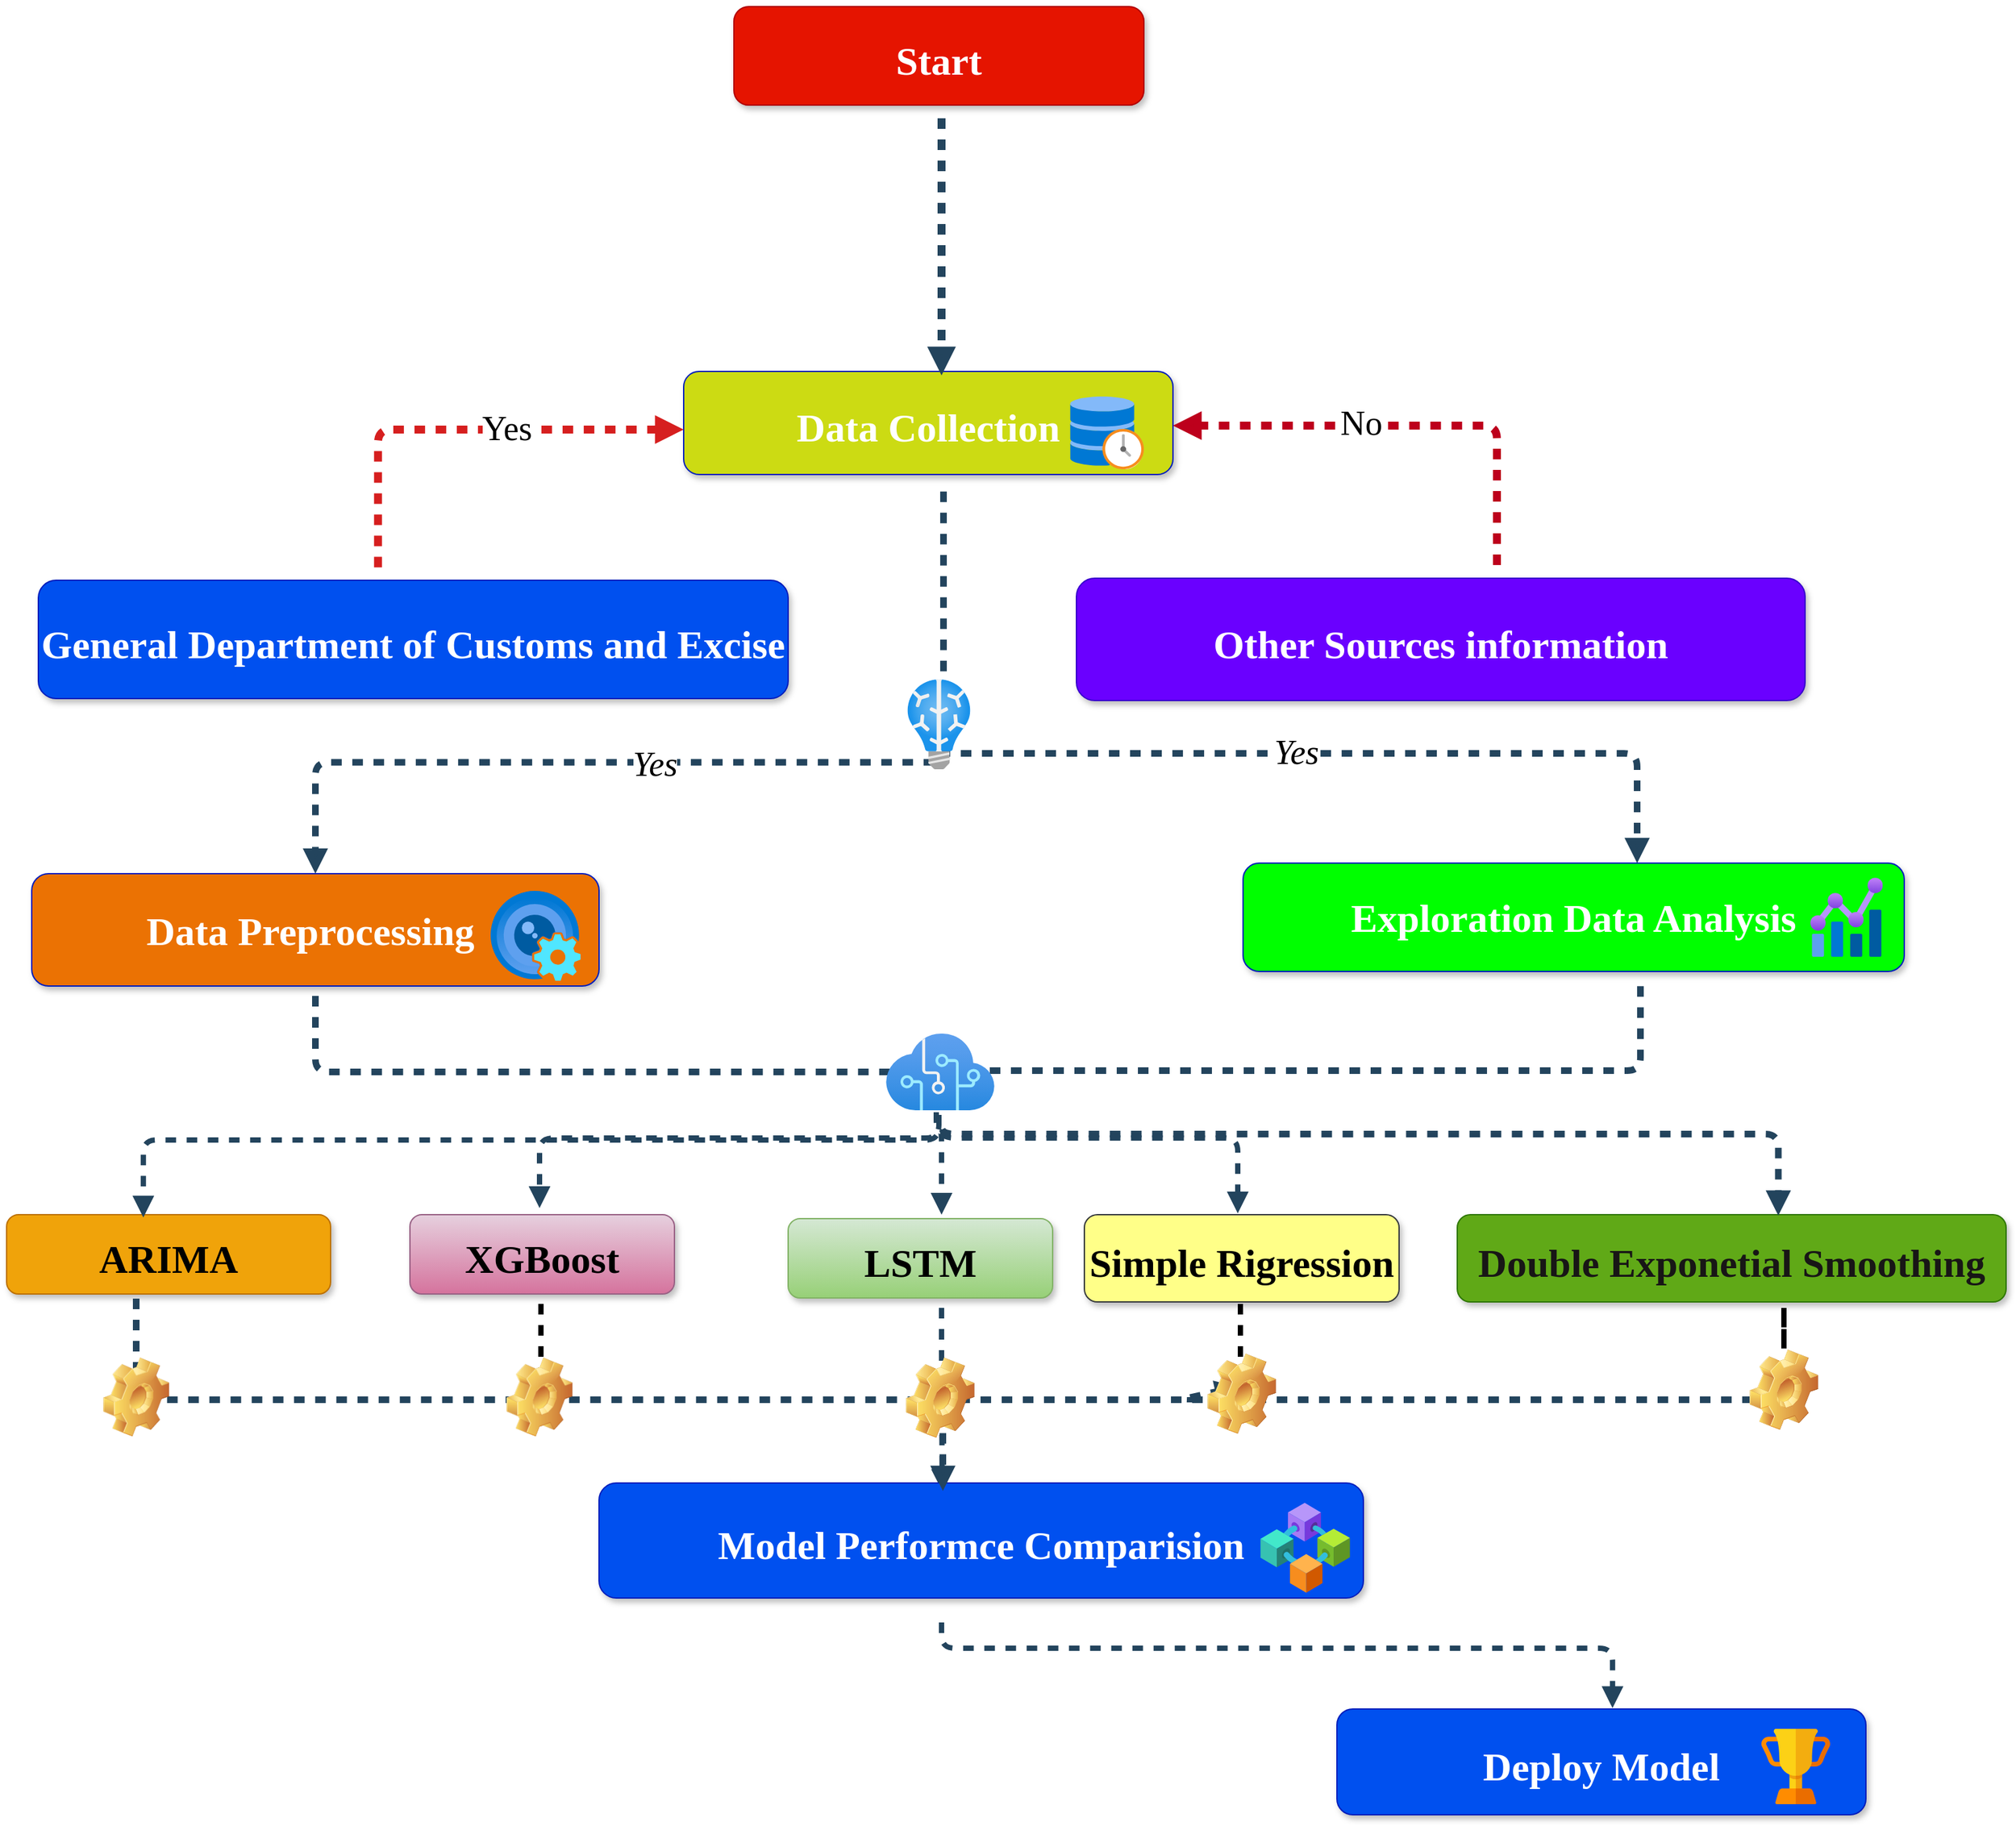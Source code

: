<mxfile version="24.2.7" type="github" pages="3">
  <diagram name="Page-1" id="WVeQBXW8Tkf9LoR1Fb6v">
    <mxGraphModel dx="1050" dy="522" grid="1" gridSize="10" guides="1" tooltips="1" connect="1" arrows="1" fold="1" page="1" pageScale="1" pageWidth="827" pageHeight="1169" math="0" shadow="0">
      <root>
        <mxCell id="0" />
        <mxCell id="1" parent="0" />
        <mxCell id="BLStrRcd7sfaBlTfC-QL-1" value="General Department of Customs and Excise" style="rounded=1;fillColor=#0050ef;strokeColor=#001DBC;shadow=1;fontStyle=1;fontColor=#ffffff;fontSize=30;fontFamily=Times New Roman;" vertex="1" parent="1">
          <mxGeometry x="153" y="474" width="567" height="89.5" as="geometry" />
        </mxCell>
        <mxCell id="BLStrRcd7sfaBlTfC-QL-2" value="ARIMA" style="rounded=1;fillColor=#f0a30a;strokeColor=#BD7000;shadow=1;fontStyle=1;fontColor=#000000;fontSize=30;fontFamily=Times New Roman;" vertex="1" parent="1">
          <mxGeometry x="129" y="954" width="245" height="60" as="geometry" />
        </mxCell>
        <mxCell id="BLStrRcd7sfaBlTfC-QL-3" value="Double Exponetial Smoothing" style="rounded=1;fillColor=#60a917;strokeColor=#2D7600;shadow=1;fontStyle=1;fontColor=#181616;fontSize=30;fontFamily=Times New Roman;" vertex="1" parent="1">
          <mxGeometry x="1226" y="954" width="415" height="66" as="geometry" />
        </mxCell>
        <mxCell id="BLStrRcd7sfaBlTfC-QL-4" value="Deploy Model" style="rounded=1;fillColor=#0050ef;strokeColor=#001DBC;shadow=1;fontStyle=1;fontSize=30;fontFamily=Times New Roman;fontColor=#ffffff;" vertex="1" parent="1">
          <mxGeometry x="1135" y="1328" width="400" height="80" as="geometry" />
        </mxCell>
        <mxCell id="BLStrRcd7sfaBlTfC-QL-5" value="Start" style="rounded=1;shadow=1;fontStyle=1;fontSize=30;fillColor=#e51400;fillStyle=auto;fontFamily=Times New Roman;fontColor=#ffffff;strokeColor=#B20000;" vertex="1" parent="1">
          <mxGeometry x="679" y="40" width="310" height="74.5" as="geometry" />
        </mxCell>
        <mxCell id="BLStrRcd7sfaBlTfC-QL-6" value="Data Collection" style="rounded=1;fillColor=#ccdb13;strokeColor=#001DBC;shadow=1;fontStyle=1;fontColor=#ffffff;fontSize=30;fontFamily=Times New Roman;" vertex="1" parent="1">
          <mxGeometry x="641" y="316" width="370" height="78" as="geometry" />
        </mxCell>
        <mxCell id="BLStrRcd7sfaBlTfC-QL-7" value="Other Sources information" style="rounded=1;fillColor=#6a00ff;strokeColor=#3700CC;shadow=1;fontStyle=1;fontColor=#ffffff;fontSize=30;fontFamily=Times New Roman;" vertex="1" parent="1">
          <mxGeometry x="938" y="472.5" width="551" height="92.5" as="geometry" />
        </mxCell>
        <mxCell id="BLStrRcd7sfaBlTfC-QL-8" value="" style="edgeStyle=elbowEdgeStyle;elbow=vertical;strokeWidth=6;endArrow=block;endFill=1;fontStyle=1;strokeColor=#23445D;flowAnimation=1;" edge="1" parent="1">
          <mxGeometry x="22" y="165.5" width="100" height="100" as="geometry">
            <mxPoint x="836" y="117" as="sourcePoint" />
            <mxPoint x="836" y="319" as="targetPoint" />
          </mxGeometry>
        </mxCell>
        <mxCell id="BLStrRcd7sfaBlTfC-QL-9" value="" style="edgeStyle=elbowEdgeStyle;elbow=vertical;strokeWidth=6;endArrow=block;endFill=1;fontStyle=1;strokeColor=#bd001c;flowAnimation=1;fillColor=#0050ef;" edge="1" parent="1" target="BLStrRcd7sfaBlTfC-QL-6">
          <mxGeometry x="22" y="165.5" width="100" height="100" as="geometry">
            <mxPoint x="1256" y="470" as="sourcePoint" />
            <mxPoint x="944" y="366" as="targetPoint" />
            <Array as="points">
              <mxPoint x="1101" y="357" />
            </Array>
          </mxGeometry>
        </mxCell>
        <mxCell id="BLStrRcd7sfaBlTfC-QL-10" value="&lt;font style=&quot;font-size: 26px;&quot; face=&quot;Times New Roman&quot;&gt;No&lt;/font&gt;" style="edgeLabel;html=1;align=center;verticalAlign=middle;resizable=0;points=[];" vertex="1" connectable="0" parent="BLStrRcd7sfaBlTfC-QL-9">
          <mxGeometry relative="1" as="geometry">
            <mxPoint x="-37" y="-2" as="offset" />
          </mxGeometry>
        </mxCell>
        <mxCell id="BLStrRcd7sfaBlTfC-QL-11" value="" style="edgeStyle=elbowEdgeStyle;elbow=vertical;strokeWidth=6;endArrow=block;endFill=1;fontStyle=1;strokeColor=#d61f1f;flowAnimation=1;shadow=0;textShadow=0;exitX=0.453;exitY=-0.025;exitDx=0;exitDy=0;exitPerimeter=0;" edge="1" parent="1" source="BLStrRcd7sfaBlTfC-QL-1" target="BLStrRcd7sfaBlTfC-QL-6">
          <mxGeometry x="22" y="165.5" width="100" height="100" as="geometry">
            <mxPoint x="434" y="481" as="sourcePoint" />
            <mxPoint x="709" y="367" as="targetPoint" />
            <Array as="points">
              <mxPoint x="568" y="360" />
              <mxPoint x="540" y="363" />
              <mxPoint x="792" y="470" />
            </Array>
          </mxGeometry>
        </mxCell>
        <mxCell id="BLStrRcd7sfaBlTfC-QL-12" value="&lt;font style=&quot;font-size: 26px;&quot; face=&quot;Times New Roman&quot;&gt;Yes&lt;/font&gt;" style="edgeLabel;html=1;align=center;verticalAlign=middle;resizable=0;points=[];" vertex="1" connectable="0" parent="BLStrRcd7sfaBlTfC-QL-11">
          <mxGeometry relative="1" as="geometry">
            <mxPoint x="37" y="-1" as="offset" />
          </mxGeometry>
        </mxCell>
        <mxCell id="BLStrRcd7sfaBlTfC-QL-13" value="" style="edgeStyle=elbowEdgeStyle;elbow=vertical;strokeWidth=4;endArrow=block;endFill=1;fontStyle=1;strokeColor=#23445D;flowAnimation=1;entryX=0.422;entryY=0.035;entryDx=0;entryDy=0;entryPerimeter=0;" edge="1" parent="1" target="BLStrRcd7sfaBlTfC-QL-2">
          <mxGeometry x="22" y="165.5" width="100" height="100" as="geometry">
            <mxPoint x="834" y="839.0" as="sourcePoint" />
            <mxPoint x="267" y="944" as="targetPoint" />
            <Array as="points" />
          </mxGeometry>
        </mxCell>
        <mxCell id="BLStrRcd7sfaBlTfC-QL-14" value="" style="edgeStyle=elbowEdgeStyle;elbow=vertical;strokeWidth=4;endArrow=block;endFill=1;fontStyle=1;strokeColor=#23445D;flowAnimation=1;entryX=0.586;entryY=-0.009;entryDx=0;entryDy=0;entryPerimeter=0;" edge="1" parent="1">
          <mxGeometry x="22" y="165.5" width="100" height="100" as="geometry">
            <mxPoint x="836" y="1255" as="sourcePoint" />
            <mxPoint x="1343.4" y="1327.28" as="targetPoint" />
            <Array as="points">
              <mxPoint x="893" y="1282" />
              <mxPoint x="1014" y="1257" />
            </Array>
          </mxGeometry>
        </mxCell>
        <mxCell id="BLStrRcd7sfaBlTfC-QL-15" value="" style="edgeStyle=elbowEdgeStyle;elbow=vertical;strokeWidth=4;endArrow=block;endFill=1;fontStyle=1;strokeColor=#23445D;flowAnimation=1;" edge="1" parent="1">
          <mxGeometry x="22" y="165.5" width="100" height="100" as="geometry">
            <mxPoint x="836" y="885" as="sourcePoint" />
            <mxPoint x="1060" y="953" as="targetPoint" />
            <Array as="points">
              <mxPoint x="1011" y="896" />
            </Array>
          </mxGeometry>
        </mxCell>
        <mxCell id="BLStrRcd7sfaBlTfC-QL-16" value="&lt;font style=&quot;font-size: 30px;&quot;&gt;Data Preprocessing&amp;nbsp;&lt;/font&gt;" style="whiteSpace=wrap;html=1;fontSize=25;fillColor=#eb7203;strokeColor=#001DBC;fontColor=#ffffff;rounded=1;shadow=1;fontStyle=1;fontFamily=Times New Roman;" vertex="1" parent="1">
          <mxGeometry x="148" y="696" width="429" height="85" as="geometry" />
        </mxCell>
        <mxCell id="BLStrRcd7sfaBlTfC-QL-17" value="XGBoost" style="rounded=1;fillColor=#e6d0de;strokeColor=#996185;shadow=1;gradientColor=#d5739d;fontStyle=1;fontSize=30;fontFamily=Times New Roman;" vertex="1" parent="1">
          <mxGeometry x="434" y="954" width="200" height="60" as="geometry" />
        </mxCell>
        <mxCell id="BLStrRcd7sfaBlTfC-QL-18" value="Simple Rigression" style="rounded=1;fillColor=#ffff88;strokeColor=#36393d;shadow=1;fontStyle=1;fontSize=30;fontFamily=Times New Roman;" vertex="1" parent="1">
          <mxGeometry x="944" y="954" width="238" height="66" as="geometry" />
        </mxCell>
        <mxCell id="BLStrRcd7sfaBlTfC-QL-19" value="" style="edgeStyle=elbowEdgeStyle;elbow=vertical;strokeWidth=4;endArrow=block;endFill=1;fontStyle=1;strokeColor=#23445D;flowAnimation=1;" edge="1" parent="1">
          <mxGeometry x="22" y="165.5" width="100" height="100" as="geometry">
            <mxPoint x="832" y="869" as="sourcePoint" />
            <mxPoint x="836" y="954" as="targetPoint" />
            <Array as="points">
              <mxPoint x="835.28" y="891" />
              <mxPoint x="836.72" y="881" />
            </Array>
          </mxGeometry>
        </mxCell>
        <mxCell id="BLStrRcd7sfaBlTfC-QL-20" value="LSTM" style="rounded=1;fillColor=#d5e8d4;strokeColor=#82b366;shadow=1;gradientColor=#97d077;fontStyle=1;fontSize=30;fontFamily=Times New Roman;" vertex="1" parent="1">
          <mxGeometry x="720" y="957" width="200" height="60" as="geometry" />
        </mxCell>
        <mxCell id="BLStrRcd7sfaBlTfC-QL-21" style="edgeStyle=orthogonalEdgeStyle;rounded=0;orthogonalLoop=1;jettySize=auto;html=1;strokeWidth=4;flowAnimation=1;" edge="1" parent="1">
          <mxGeometry relative="1" as="geometry">
            <mxPoint x="533" y="1097" as="targetPoint" />
            <mxPoint x="533.09" y="1014" as="sourcePoint" />
            <Array as="points">
              <mxPoint x="533.09" y="1014" />
            </Array>
          </mxGeometry>
        </mxCell>
        <mxCell id="BLStrRcd7sfaBlTfC-QL-22" style="edgeStyle=orthogonalEdgeStyle;rounded=0;orthogonalLoop=1;jettySize=auto;html=1;strokeWidth=4;flowAnimation=1;" edge="1" parent="1">
          <mxGeometry relative="1" as="geometry">
            <mxPoint x="1062" y="1084" as="targetPoint" />
            <mxPoint x="1062" y="1014" as="sourcePoint" />
            <Array as="points">
              <mxPoint x="1062" y="1014" />
            </Array>
          </mxGeometry>
        </mxCell>
        <mxCell id="BLStrRcd7sfaBlTfC-QL-23" style="edgeStyle=orthogonalEdgeStyle;rounded=0;orthogonalLoop=1;jettySize=auto;html=1;strokeWidth=4;flowAnimation=1;" edge="1" parent="1" source="BLStrRcd7sfaBlTfC-QL-40">
          <mxGeometry relative="1" as="geometry">
            <mxPoint x="1473" y="1093.91" as="targetPoint" />
            <mxPoint x="1473" y="1061.91" as="sourcePoint" />
            <Array as="points">
              <mxPoint x="1473" y="1023.91" />
            </Array>
          </mxGeometry>
        </mxCell>
        <mxCell id="BLStrRcd7sfaBlTfC-QL-24" value="" style="edgeStyle=elbowEdgeStyle;elbow=vertical;strokeWidth=5;endArrow=block;endFill=1;fontStyle=1;strokeColor=#23445D;rounded=0;curved=0;flowAnimation=1;" edge="1" parent="1">
          <mxGeometry x="22" y="165.5" width="100" height="100" as="geometry">
            <mxPoint x="833" y="1087" as="sourcePoint" />
            <mxPoint x="1473" y="1081" as="targetPoint" />
            <Array as="points">
              <mxPoint x="1065" y="1094" />
            </Array>
          </mxGeometry>
        </mxCell>
        <mxCell id="BLStrRcd7sfaBlTfC-QL-25" value="" style="edgeStyle=elbowEdgeStyle;elbow=vertical;strokeWidth=4;endArrow=block;endFill=1;fontStyle=1;strokeColor=#23445D;flowAnimation=1;" edge="1" parent="1" source="BLStrRcd7sfaBlTfC-QL-29">
          <mxGeometry x="22" y="165.5" width="100" height="100" as="geometry">
            <mxPoint x="784" y="1074" as="sourcePoint" />
            <mxPoint x="1059" y="1084" as="targetPoint" />
            <Array as="points">
              <mxPoint x="1014" y="1094" />
            </Array>
          </mxGeometry>
        </mxCell>
        <mxCell id="BLStrRcd7sfaBlTfC-QL-26" value="" style="edgeStyle=elbowEdgeStyle;elbow=vertical;strokeWidth=4;endArrow=block;endFill=1;fontStyle=1;strokeColor=#23445D;entryX=0.5;entryY=0;entryDx=0;entryDy=0;flowAnimation=1;" edge="1" parent="1" source="BLStrRcd7sfaBlTfC-QL-20">
          <mxGeometry x="22" y="165.5" width="100" height="100" as="geometry">
            <mxPoint x="829" y="1032" as="sourcePoint" />
            <mxPoint x="836.46" y="1163" as="targetPoint" />
            <Array as="points">
              <mxPoint x="836" y="1055" />
            </Array>
          </mxGeometry>
        </mxCell>
        <mxCell id="BLStrRcd7sfaBlTfC-QL-27" value="Model Performce Comparision" style="rounded=1;fillColor=#0050ef;strokeColor=#001DBC;shadow=1;fontStyle=1;fontColor=#ffffff;fontSize=30;fontFamily=Times New Roman;" vertex="1" parent="1">
          <mxGeometry x="577" y="1157" width="578" height="87" as="geometry" />
        </mxCell>
        <mxCell id="BLStrRcd7sfaBlTfC-QL-28" value="" style="edgeStyle=elbowEdgeStyle;elbow=vertical;strokeWidth=5;endArrow=block;endFill=1;fontStyle=1;strokeColor=#23445D;flowAnimation=1;entryX=0.585;entryY=0.01;entryDx=0;entryDy=0;entryPerimeter=0;" edge="1" parent="1" target="BLStrRcd7sfaBlTfC-QL-3">
          <mxGeometry x="22" y="165.5" width="100" height="100" as="geometry">
            <mxPoint x="836" y="882" as="sourcePoint" />
            <mxPoint x="1341" y="957" as="targetPoint" />
            <Array as="points">
              <mxPoint x="1062" y="893" />
            </Array>
          </mxGeometry>
        </mxCell>
        <mxCell id="BLStrRcd7sfaBlTfC-QL-29" value="" style="shape=image;html=1;verticalLabelPosition=bottom;verticalAlign=top;imageAspect=1;aspect=fixed;image=img/clipart/Gear_128x128.png" vertex="1" parent="1">
          <mxGeometry x="1037" y="1059" width="52" height="61" as="geometry" />
        </mxCell>
        <mxCell id="BLStrRcd7sfaBlTfC-QL-30" value="" style="edgeStyle=elbowEdgeStyle;elbow=vertical;strokeWidth=5;endArrow=block;endFill=1;fontStyle=1;strokeColor=#23445D;flowAnimation=1;exitX=0.531;exitY=1.07;exitDx=0;exitDy=0;entryX=0.5;entryY=0;entryDx=0;entryDy=0;exitPerimeter=0;" edge="1" parent="1" source="BLStrRcd7sfaBlTfC-QL-6" target="BLStrRcd7sfaBlTfC-QL-16">
          <mxGeometry x="22" y="165.5" width="100" height="100" as="geometry">
            <mxPoint x="835" y="447" as="sourcePoint" />
            <mxPoint x="410" y="704.75" as="targetPoint" />
            <Array as="points">
              <mxPoint x="693" y="611.75" />
            </Array>
          </mxGeometry>
        </mxCell>
        <mxCell id="BLStrRcd7sfaBlTfC-QL-31" value="&lt;i&gt;&lt;font style=&quot;font-size: 26px;&quot; face=&quot;Times New Roman&quot;&gt;Yes&lt;/font&gt;&lt;/i&gt;" style="edgeLabel;html=1;align=center;verticalAlign=middle;resizable=0;points=[];" vertex="1" connectable="0" parent="BLStrRcd7sfaBlTfC-QL-30">
          <mxGeometry relative="1" as="geometry">
            <mxPoint x="-45" y="1" as="offset" />
          </mxGeometry>
        </mxCell>
        <mxCell id="BLStrRcd7sfaBlTfC-QL-32" value="&lt;font style=&quot;font-size: 30px;&quot;&gt;Exploration Data Analysis&lt;/font&gt;" style="whiteSpace=wrap;html=1;fontSize=25;fillColor=#00ff00;strokeColor=#001DBC;fontColor=#ffffff;rounded=1;shadow=1;fontStyle=1;fontFamily=Times New Roman;" vertex="1" parent="1">
          <mxGeometry x="1064" y="688" width="500" height="82" as="geometry" />
        </mxCell>
        <mxCell id="BLStrRcd7sfaBlTfC-QL-33" value="" style="edgeStyle=elbowEdgeStyle;elbow=vertical;strokeWidth=5;endArrow=block;endFill=1;fontStyle=1;strokeColor=#23445D;flowAnimation=1;entryX=0.596;entryY=0;entryDx=0;entryDy=0;entryPerimeter=0;" edge="1" parent="1" target="BLStrRcd7sfaBlTfC-QL-32">
          <mxGeometry x="22" y="165.5" width="100" height="100" as="geometry">
            <mxPoint x="832" y="612" as="sourcePoint" />
            <mxPoint x="1287" y="680" as="targetPoint" />
            <Array as="points">
              <mxPoint x="1087" y="605" />
            </Array>
          </mxGeometry>
        </mxCell>
        <mxCell id="BLStrRcd7sfaBlTfC-QL-34" value="&lt;i&gt;&lt;font style=&quot;font-size: 26px;&quot; face=&quot;Times New Roman&quot;&gt;Yes&lt;/font&gt;&lt;/i&gt;" style="edgeLabel;html=1;align=center;verticalAlign=middle;resizable=0;points=[];" vertex="1" connectable="0" parent="BLStrRcd7sfaBlTfC-QL-33">
          <mxGeometry relative="1" as="geometry">
            <mxPoint x="-31" y="-1" as="offset" />
          </mxGeometry>
        </mxCell>
        <mxCell id="BLStrRcd7sfaBlTfC-QL-35" value="" style="edgeStyle=elbowEdgeStyle;elbow=vertical;strokeWidth=4;endArrow=block;endFill=1;fontStyle=1;strokeColor=#23445D;flowAnimation=1;" edge="1" parent="1">
          <mxGeometry x="22" y="165.5" width="100" height="100" as="geometry">
            <mxPoint x="834" y="842.0" as="sourcePoint" />
            <mxPoint x="532" y="949" as="targetPoint" />
            <Array as="points">
              <mxPoint x="683" y="896" />
            </Array>
          </mxGeometry>
        </mxCell>
        <mxCell id="BLStrRcd7sfaBlTfC-QL-36" value="" style="edgeStyle=elbowEdgeStyle;elbow=vertical;strokeWidth=5;endArrow=block;endFill=1;fontStyle=1;strokeColor=#23445D;flowAnimation=1;exitX=0.5;exitY=1;exitDx=0;exitDy=0;" edge="1" parent="1" source="BLStrRcd7sfaBlTfC-QL-16">
          <mxGeometry x="22" y="165.5" width="100" height="100" as="geometry">
            <mxPoint x="434" y="774" as="sourcePoint" />
            <mxPoint x="836" y="835" as="targetPoint" />
            <Array as="points">
              <mxPoint x="40" y="846" />
            </Array>
          </mxGeometry>
        </mxCell>
        <mxCell id="BLStrRcd7sfaBlTfC-QL-37" value="" style="edgeStyle=elbowEdgeStyle;elbow=vertical;strokeWidth=4;endArrow=block;endFill=1;fontStyle=1;strokeColor=#23445D;flowAnimation=1;" edge="1" parent="1">
          <mxGeometry x="22" y="165.5" width="100" height="100" as="geometry">
            <mxPoint x="872.856" y="853.714" as="sourcePoint" />
            <mxPoint x="837" y="853" as="targetPoint" />
            <Array as="points" />
          </mxGeometry>
        </mxCell>
        <mxCell id="BLStrRcd7sfaBlTfC-QL-38" value="" style="edgeStyle=elbowEdgeStyle;elbow=vertical;strokeWidth=4;endArrow=block;endFill=1;fontStyle=1;strokeColor=#23445D;flowAnimation=1;" edge="1" parent="1" source="BLStrRcd7sfaBlTfC-QL-50">
          <mxGeometry x="22" y="165.5" width="100" height="100" as="geometry">
            <mxPoint x="840" y="875.0" as="sourcePoint" />
            <mxPoint x="839.004" y="845.0" as="targetPoint" />
            <Array as="points" />
          </mxGeometry>
        </mxCell>
        <mxCell id="BLStrRcd7sfaBlTfC-QL-39" value="" style="edgeStyle=orthogonalEdgeStyle;rounded=0;orthogonalLoop=1;jettySize=auto;html=1;strokeWidth=4;flowAnimation=1;" edge="1" parent="1" target="BLStrRcd7sfaBlTfC-QL-40">
          <mxGeometry relative="1" as="geometry">
            <mxPoint x="1473" y="1093.91" as="targetPoint" />
            <mxPoint x="1473" y="1061.91" as="sourcePoint" />
            <Array as="points" />
          </mxGeometry>
        </mxCell>
        <mxCell id="BLStrRcd7sfaBlTfC-QL-40" value="" style="shape=image;html=1;verticalLabelPosition=bottom;verticalAlign=top;imageAspect=1;aspect=fixed;image=img/clipart/Gear_128x128.png;imageBackground=default;shadow=0;imageBorder=none;labelBackgroundColor=none;" vertex="1" parent="1">
          <mxGeometry x="1447" y="1056" width="52" height="61" as="geometry" />
        </mxCell>
        <mxCell id="BLStrRcd7sfaBlTfC-QL-41" value="" style="edgeStyle=elbowEdgeStyle;elbow=vertical;strokeWidth=5;endArrow=block;endFill=1;fontStyle=1;strokeColor=#23445D;flowAnimation=1;exitX=0.595;exitY=1.003;exitDx=0;exitDy=0;exitPerimeter=0;" edge="1" parent="1">
          <mxGeometry x="22" y="165.5" width="100" height="100" as="geometry">
            <mxPoint x="227" y="1010" as="sourcePoint" />
            <mxPoint x="837" y="1163" as="targetPoint" />
            <Array as="points">
              <mxPoint x="798" y="1094" />
              <mxPoint x="632" y="1084" />
            </Array>
          </mxGeometry>
        </mxCell>
        <mxCell id="BLStrRcd7sfaBlTfC-QL-42" value="" style="shape=image;html=1;verticalLabelPosition=bottom;verticalAlign=top;imageAspect=0;image=img/clipart/Gear_128x128.png;sketch=1;hachureGap=4;jiggle=2;curveFitting=1;fontFamily=Architects Daughter;fontSource=https%3A%2F%2Ffonts.googleapis.com%2Fcss%3Ffamily%3DArchitects%2BDaughter;" vertex="1" parent="1">
          <mxGeometry x="202" y="1062" width="50" height="60" as="geometry" />
        </mxCell>
        <mxCell id="BLStrRcd7sfaBlTfC-QL-43" value="" style="shape=image;html=1;verticalLabelPosition=bottom;verticalAlign=top;imageAspect=0;image=img/clipart/Gear_128x128.png;sketch=1;hachureGap=4;jiggle=2;curveFitting=1;fontFamily=Architects Daughter;fontSource=https%3A%2F%2Ffonts.googleapis.com%2Fcss%3Ffamily%3DArchitects%2BDaughter;" vertex="1" parent="1">
          <mxGeometry x="507" y="1062" width="50" height="60" as="geometry" />
        </mxCell>
        <mxCell id="BLStrRcd7sfaBlTfC-QL-44" value="" style="shape=image;html=1;verticalLabelPosition=bottom;verticalAlign=top;imageAspect=1;aspect=fixed;image=img/clipart/Gear_128x128.png;sketch=1;hachureGap=4;jiggle=2;curveFitting=1;fontFamily=Architects Daughter;fontSource=https%3A%2F%2Ffonts.googleapis.com%2Fcss%3Ffamily%3DArchitects%2BDaughter;" vertex="1" parent="1">
          <mxGeometry x="809" y="1062" width="52" height="61" as="geometry" />
        </mxCell>
        <mxCell id="BLStrRcd7sfaBlTfC-QL-45" value="" style="edgeStyle=elbowEdgeStyle;elbow=vertical;strokeWidth=5;endArrow=block;endFill=1;fontStyle=1;strokeColor=#23445D;flowAnimation=1;entryX=0.5;entryY=0.583;entryDx=0;entryDy=0;entryPerimeter=0;exitX=0.601;exitY=1.045;exitDx=0;exitDy=0;exitPerimeter=0;" edge="1" parent="1" source="BLStrRcd7sfaBlTfC-QL-32">
          <mxGeometry x="22" y="165.5" width="100" height="100" as="geometry">
            <mxPoint x="1287" y="779" as="sourcePoint" />
            <mxPoint x="840" y="844.976" as="targetPoint" />
            <Array as="points">
              <mxPoint x="1062.09" y="845" />
            </Array>
          </mxGeometry>
        </mxCell>
        <mxCell id="BLStrRcd7sfaBlTfC-QL-46" value="" style="image;aspect=fixed;html=1;points=[];align=center;fontSize=12;image=img/lib/azure2/security/Identity_Secure_Score.svg;" vertex="1" parent="1">
          <mxGeometry x="1456" y="1343" width="51.9" height="57" as="geometry" />
        </mxCell>
        <mxCell id="BLStrRcd7sfaBlTfC-QL-47" value="" style="image;aspect=fixed;html=1;points=[];align=center;fontSize=12;image=img/lib/azure2/other/Defender_Historian.svg;" vertex="1" parent="1">
          <mxGeometry x="933.19" y="335" width="55.81" height="55.05" as="geometry" />
        </mxCell>
        <mxCell id="BLStrRcd7sfaBlTfC-QL-48" value="" style="image;aspect=fixed;html=1;points=[];align=center;fontSize=12;image=img/lib/azure2/management_governance/Metrics.svg;" vertex="1" parent="1">
          <mxGeometry x="1493" y="695" width="54.8" height="68" as="geometry" />
        </mxCell>
        <mxCell id="BLStrRcd7sfaBlTfC-QL-49" value="" style="edgeStyle=elbowEdgeStyle;elbow=vertical;strokeWidth=4;endArrow=block;endFill=1;fontStyle=1;strokeColor=#23445D;flowAnimation=1;" edge="1" parent="1" target="BLStrRcd7sfaBlTfC-QL-50">
          <mxGeometry x="22" y="165.5" width="100" height="100" as="geometry">
            <mxPoint x="840" y="875.0" as="sourcePoint" />
            <mxPoint x="839.004" y="845.0" as="targetPoint" />
            <Array as="points" />
          </mxGeometry>
        </mxCell>
        <mxCell id="BLStrRcd7sfaBlTfC-QL-50" value="" style="image;aspect=fixed;html=1;points=[];align=center;fontSize=12;image=img/lib/azure2/ai_machine_learning/Cognitive_Services.svg;" vertex="1" parent="1">
          <mxGeometry x="793.92" y="817" width="82.17" height="58" as="geometry" />
        </mxCell>
        <mxCell id="BLStrRcd7sfaBlTfC-QL-51" value="" style="image;aspect=fixed;html=1;points=[];align=center;fontSize=12;image=img/lib/azure2/ai_machine_learning/Custom_Vision.svg;" vertex="1" parent="1">
          <mxGeometry x="495" y="709" width="68" height="68" as="geometry" />
        </mxCell>
        <mxCell id="BLStrRcd7sfaBlTfC-QL-52" value="" style="image;aspect=fixed;html=1;points=[];align=center;fontSize=12;image=img/lib/azure2/ai_machine_learning/Batch_AI.svg;" vertex="1" parent="1">
          <mxGeometry x="810" y="549" width="48" height="68" as="geometry" />
        </mxCell>
        <mxCell id="BLStrRcd7sfaBlTfC-QL-53" value="" style="image;aspect=fixed;html=1;points=[];align=center;fontSize=12;image=img/lib/azure2/blockchain/Consortium.svg;" vertex="1" parent="1">
          <mxGeometry x="1077" y="1172" width="68" height="68" as="geometry" />
        </mxCell>
      </root>
    </mxGraphModel>
  </diagram>
  <diagram name="Data Preprocessing" id="Ct5pTRg03JIWbPt8vRdV">
    <mxGraphModel dx="1050" dy="522" grid="1" gridSize="10" guides="1" tooltips="1" connect="1" arrows="1" fold="1" page="1" pageScale="1" pageWidth="827" pageHeight="1169" math="0" shadow="0">
      <root>
        <mxCell id="crlpY1BxxXNODYjE01ff-0" />
        <mxCell id="crlpY1BxxXNODYjE01ff-1" parent="crlpY1BxxXNODYjE01ff-0" />
        <mxCell id="crlpY1BxxXNODYjE01ff-2" value="General Department of Customs and Excise" style="rounded=1;fillColor=#0050ef;strokeColor=#001DBC;shadow=1;fontStyle=1;fontColor=#ffffff;fontSize=30;fontFamily=Times New Roman;" vertex="1" parent="crlpY1BxxXNODYjE01ff-1">
          <mxGeometry x="153" y="474" width="567" height="89.5" as="geometry" />
        </mxCell>
        <mxCell id="crlpY1BxxXNODYjE01ff-3" value="ARIMA" style="rounded=1;fillColor=#f0a30a;strokeColor=#BD7000;shadow=1;fontStyle=1;fontColor=#000000;fontSize=30;fontFamily=Times New Roman;" vertex="1" parent="crlpY1BxxXNODYjE01ff-1">
          <mxGeometry x="129" y="954" width="245" height="60" as="geometry" />
        </mxCell>
        <mxCell id="crlpY1BxxXNODYjE01ff-4" value="Double Exponetial Smoothing" style="rounded=1;fillColor=#60a917;strokeColor=#2D7600;shadow=1;fontStyle=1;fontColor=#181616;fontSize=30;fontFamily=Times New Roman;" vertex="1" parent="crlpY1BxxXNODYjE01ff-1">
          <mxGeometry x="1226" y="954" width="415" height="66" as="geometry" />
        </mxCell>
        <mxCell id="crlpY1BxxXNODYjE01ff-5" value="Deploy Model" style="rounded=1;fillColor=#0050ef;strokeColor=#001DBC;shadow=1;fontStyle=1;fontSize=30;fontFamily=Times New Roman;fontColor=#ffffff;" vertex="1" parent="crlpY1BxxXNODYjE01ff-1">
          <mxGeometry x="1135" y="1328" width="400" height="80" as="geometry" />
        </mxCell>
        <mxCell id="crlpY1BxxXNODYjE01ff-6" value="Start" style="rounded=1;shadow=1;fontStyle=1;fontSize=30;fillColor=#e51400;fillStyle=auto;fontFamily=Times New Roman;fontColor=#ffffff;strokeColor=#B20000;" vertex="1" parent="crlpY1BxxXNODYjE01ff-1">
          <mxGeometry x="679" y="40" width="310" height="74.5" as="geometry" />
        </mxCell>
        <mxCell id="crlpY1BxxXNODYjE01ff-7" value="Data Preprocessing" style="rounded=1;fillColor=#ccdb13;strokeColor=#001DBC;shadow=1;fontStyle=1;fontColor=#ffffff;fontSize=30;fontFamily=Times New Roman;" vertex="1" parent="crlpY1BxxXNODYjE01ff-1">
          <mxGeometry x="641" y="316" width="370" height="78" as="geometry" />
        </mxCell>
        <mxCell id="crlpY1BxxXNODYjE01ff-8" value="Other Sources information" style="rounded=1;fillColor=#6a00ff;strokeColor=#3700CC;shadow=1;fontStyle=1;fontColor=#ffffff;fontSize=30;fontFamily=Times New Roman;" vertex="1" parent="crlpY1BxxXNODYjE01ff-1">
          <mxGeometry x="938" y="472.5" width="551" height="92.5" as="geometry" />
        </mxCell>
        <mxCell id="crlpY1BxxXNODYjE01ff-9" value="" style="edgeStyle=elbowEdgeStyle;elbow=vertical;strokeWidth=6;endArrow=block;endFill=1;fontStyle=1;strokeColor=#23445D;flowAnimation=1;" edge="1" parent="crlpY1BxxXNODYjE01ff-1">
          <mxGeometry x="22" y="165.5" width="100" height="100" as="geometry">
            <mxPoint x="836" y="117" as="sourcePoint" />
            <mxPoint x="836" y="319" as="targetPoint" />
          </mxGeometry>
        </mxCell>
        <mxCell id="crlpY1BxxXNODYjE01ff-10" value="" style="edgeStyle=elbowEdgeStyle;elbow=vertical;strokeWidth=6;endArrow=block;endFill=1;fontStyle=1;strokeColor=#bd001c;flowAnimation=1;fillColor=#0050ef;" edge="1" parent="crlpY1BxxXNODYjE01ff-1" target="crlpY1BxxXNODYjE01ff-7">
          <mxGeometry x="22" y="165.5" width="100" height="100" as="geometry">
            <mxPoint x="1256" y="470" as="sourcePoint" />
            <mxPoint x="944" y="366" as="targetPoint" />
            <Array as="points">
              <mxPoint x="1101" y="357" />
            </Array>
          </mxGeometry>
        </mxCell>
        <mxCell id="crlpY1BxxXNODYjE01ff-11" value="&lt;font style=&quot;font-size: 26px;&quot; face=&quot;Times New Roman&quot;&gt;No&lt;/font&gt;" style="edgeLabel;html=1;align=center;verticalAlign=middle;resizable=0;points=[];" vertex="1" connectable="0" parent="crlpY1BxxXNODYjE01ff-10">
          <mxGeometry relative="1" as="geometry">
            <mxPoint x="-37" y="-2" as="offset" />
          </mxGeometry>
        </mxCell>
        <mxCell id="crlpY1BxxXNODYjE01ff-12" value="" style="edgeStyle=elbowEdgeStyle;elbow=vertical;strokeWidth=6;endArrow=block;endFill=1;fontStyle=1;strokeColor=#d61f1f;flowAnimation=1;shadow=0;textShadow=0;exitX=0.453;exitY=-0.025;exitDx=0;exitDy=0;exitPerimeter=0;" edge="1" parent="crlpY1BxxXNODYjE01ff-1" source="crlpY1BxxXNODYjE01ff-2" target="crlpY1BxxXNODYjE01ff-7">
          <mxGeometry x="22" y="165.5" width="100" height="100" as="geometry">
            <mxPoint x="434" y="481" as="sourcePoint" />
            <mxPoint x="709" y="367" as="targetPoint" />
            <Array as="points">
              <mxPoint x="568" y="360" />
              <mxPoint x="540" y="363" />
              <mxPoint x="792" y="470" />
            </Array>
          </mxGeometry>
        </mxCell>
        <mxCell id="crlpY1BxxXNODYjE01ff-13" value="&lt;font style=&quot;font-size: 26px;&quot; face=&quot;Times New Roman&quot;&gt;Yes&lt;/font&gt;" style="edgeLabel;html=1;align=center;verticalAlign=middle;resizable=0;points=[];" vertex="1" connectable="0" parent="crlpY1BxxXNODYjE01ff-12">
          <mxGeometry relative="1" as="geometry">
            <mxPoint x="37" y="-1" as="offset" />
          </mxGeometry>
        </mxCell>
        <mxCell id="crlpY1BxxXNODYjE01ff-14" value="" style="edgeStyle=elbowEdgeStyle;elbow=vertical;strokeWidth=4;endArrow=block;endFill=1;fontStyle=1;strokeColor=#23445D;flowAnimation=1;entryX=0.422;entryY=0.035;entryDx=0;entryDy=0;entryPerimeter=0;" edge="1" parent="crlpY1BxxXNODYjE01ff-1" target="crlpY1BxxXNODYjE01ff-3">
          <mxGeometry x="22" y="165.5" width="100" height="100" as="geometry">
            <mxPoint x="834" y="839.0" as="sourcePoint" />
            <mxPoint x="267" y="944" as="targetPoint" />
            <Array as="points" />
          </mxGeometry>
        </mxCell>
        <mxCell id="crlpY1BxxXNODYjE01ff-15" value="" style="edgeStyle=elbowEdgeStyle;elbow=vertical;strokeWidth=4;endArrow=block;endFill=1;fontStyle=1;strokeColor=#23445D;flowAnimation=1;entryX=0.586;entryY=-0.009;entryDx=0;entryDy=0;entryPerimeter=0;" edge="1" parent="crlpY1BxxXNODYjE01ff-1">
          <mxGeometry x="22" y="165.5" width="100" height="100" as="geometry">
            <mxPoint x="836" y="1255" as="sourcePoint" />
            <mxPoint x="1343.4" y="1327.28" as="targetPoint" />
            <Array as="points">
              <mxPoint x="893" y="1282" />
              <mxPoint x="1014" y="1257" />
            </Array>
          </mxGeometry>
        </mxCell>
        <mxCell id="crlpY1BxxXNODYjE01ff-16" value="" style="edgeStyle=elbowEdgeStyle;elbow=vertical;strokeWidth=4;endArrow=block;endFill=1;fontStyle=1;strokeColor=#23445D;flowAnimation=1;" edge="1" parent="crlpY1BxxXNODYjE01ff-1">
          <mxGeometry x="22" y="165.5" width="100" height="100" as="geometry">
            <mxPoint x="836" y="885" as="sourcePoint" />
            <mxPoint x="1060" y="953" as="targetPoint" />
            <Array as="points">
              <mxPoint x="1011" y="896" />
            </Array>
          </mxGeometry>
        </mxCell>
        <mxCell id="crlpY1BxxXNODYjE01ff-17" value="Find/Fill Missing Value" style="whiteSpace=wrap;html=1;fontSize=25;fillColor=#eb7203;strokeColor=#001DBC;fontColor=#ffffff;rounded=1;shadow=1;fontStyle=1;fontFamily=Times New Roman;" vertex="1" parent="crlpY1BxxXNODYjE01ff-1">
          <mxGeometry x="148" y="696" width="429" height="85" as="geometry" />
        </mxCell>
        <mxCell id="crlpY1BxxXNODYjE01ff-18" value="XGBoost" style="rounded=1;fillColor=#e6d0de;strokeColor=#996185;shadow=1;gradientColor=#d5739d;fontStyle=1;fontSize=30;fontFamily=Times New Roman;" vertex="1" parent="crlpY1BxxXNODYjE01ff-1">
          <mxGeometry x="434" y="954" width="200" height="60" as="geometry" />
        </mxCell>
        <mxCell id="crlpY1BxxXNODYjE01ff-19" value="Simple Rigression" style="rounded=1;fillColor=#ffff88;strokeColor=#36393d;shadow=1;fontStyle=1;fontSize=30;fontFamily=Times New Roman;" vertex="1" parent="crlpY1BxxXNODYjE01ff-1">
          <mxGeometry x="944" y="954" width="238" height="66" as="geometry" />
        </mxCell>
        <mxCell id="crlpY1BxxXNODYjE01ff-20" value="" style="edgeStyle=elbowEdgeStyle;elbow=vertical;strokeWidth=4;endArrow=block;endFill=1;fontStyle=1;strokeColor=#23445D;flowAnimation=1;" edge="1" parent="crlpY1BxxXNODYjE01ff-1">
          <mxGeometry x="22" y="165.5" width="100" height="100" as="geometry">
            <mxPoint x="832" y="869" as="sourcePoint" />
            <mxPoint x="836" y="954" as="targetPoint" />
            <Array as="points">
              <mxPoint x="835.28" y="891" />
              <mxPoint x="836.72" y="881" />
            </Array>
          </mxGeometry>
        </mxCell>
        <mxCell id="crlpY1BxxXNODYjE01ff-21" value="LSTM" style="rounded=1;fillColor=#d5e8d4;strokeColor=#82b366;shadow=1;gradientColor=#97d077;fontStyle=1;fontSize=30;fontFamily=Times New Roman;" vertex="1" parent="crlpY1BxxXNODYjE01ff-1">
          <mxGeometry x="720" y="957" width="200" height="60" as="geometry" />
        </mxCell>
        <mxCell id="crlpY1BxxXNODYjE01ff-22" style="edgeStyle=orthogonalEdgeStyle;rounded=0;orthogonalLoop=1;jettySize=auto;html=1;strokeWidth=4;flowAnimation=1;" edge="1" parent="crlpY1BxxXNODYjE01ff-1">
          <mxGeometry relative="1" as="geometry">
            <mxPoint x="533" y="1097" as="targetPoint" />
            <mxPoint x="533.09" y="1014" as="sourcePoint" />
            <Array as="points">
              <mxPoint x="533.09" y="1014" />
            </Array>
          </mxGeometry>
        </mxCell>
        <mxCell id="crlpY1BxxXNODYjE01ff-23" style="edgeStyle=orthogonalEdgeStyle;rounded=0;orthogonalLoop=1;jettySize=auto;html=1;strokeWidth=4;flowAnimation=1;" edge="1" parent="crlpY1BxxXNODYjE01ff-1">
          <mxGeometry relative="1" as="geometry">
            <mxPoint x="1062" y="1084" as="targetPoint" />
            <mxPoint x="1062" y="1014" as="sourcePoint" />
            <Array as="points">
              <mxPoint x="1062" y="1014" />
            </Array>
          </mxGeometry>
        </mxCell>
        <mxCell id="crlpY1BxxXNODYjE01ff-24" style="edgeStyle=orthogonalEdgeStyle;rounded=0;orthogonalLoop=1;jettySize=auto;html=1;strokeWidth=4;flowAnimation=1;" edge="1" parent="crlpY1BxxXNODYjE01ff-1" source="crlpY1BxxXNODYjE01ff-41">
          <mxGeometry relative="1" as="geometry">
            <mxPoint x="1473" y="1093.91" as="targetPoint" />
            <mxPoint x="1473" y="1061.91" as="sourcePoint" />
            <Array as="points">
              <mxPoint x="1473" y="1023.91" />
            </Array>
          </mxGeometry>
        </mxCell>
        <mxCell id="crlpY1BxxXNODYjE01ff-25" value="" style="edgeStyle=elbowEdgeStyle;elbow=vertical;strokeWidth=5;endArrow=block;endFill=1;fontStyle=1;strokeColor=#23445D;rounded=0;curved=0;flowAnimation=1;" edge="1" parent="crlpY1BxxXNODYjE01ff-1">
          <mxGeometry x="22" y="165.5" width="100" height="100" as="geometry">
            <mxPoint x="833" y="1087" as="sourcePoint" />
            <mxPoint x="1473" y="1081" as="targetPoint" />
            <Array as="points">
              <mxPoint x="1065" y="1094" />
            </Array>
          </mxGeometry>
        </mxCell>
        <mxCell id="crlpY1BxxXNODYjE01ff-26" value="" style="edgeStyle=elbowEdgeStyle;elbow=vertical;strokeWidth=4;endArrow=block;endFill=1;fontStyle=1;strokeColor=#23445D;flowAnimation=1;" edge="1" parent="crlpY1BxxXNODYjE01ff-1" source="crlpY1BxxXNODYjE01ff-30">
          <mxGeometry x="22" y="165.5" width="100" height="100" as="geometry">
            <mxPoint x="784" y="1074" as="sourcePoint" />
            <mxPoint x="1059" y="1084" as="targetPoint" />
            <Array as="points">
              <mxPoint x="1014" y="1094" />
            </Array>
          </mxGeometry>
        </mxCell>
        <mxCell id="crlpY1BxxXNODYjE01ff-27" value="" style="edgeStyle=elbowEdgeStyle;elbow=vertical;strokeWidth=4;endArrow=block;endFill=1;fontStyle=1;strokeColor=#23445D;entryX=0.5;entryY=0;entryDx=0;entryDy=0;flowAnimation=1;" edge="1" parent="crlpY1BxxXNODYjE01ff-1" source="crlpY1BxxXNODYjE01ff-21">
          <mxGeometry x="22" y="165.5" width="100" height="100" as="geometry">
            <mxPoint x="829" y="1032" as="sourcePoint" />
            <mxPoint x="836.46" y="1163" as="targetPoint" />
            <Array as="points">
              <mxPoint x="836" y="1055" />
            </Array>
          </mxGeometry>
        </mxCell>
        <mxCell id="crlpY1BxxXNODYjE01ff-28" value="Model Performce Comparision" style="rounded=1;fillColor=#0050ef;strokeColor=#001DBC;shadow=1;fontStyle=1;fontColor=#ffffff;fontSize=30;fontFamily=Times New Roman;" vertex="1" parent="crlpY1BxxXNODYjE01ff-1">
          <mxGeometry x="577" y="1157" width="578" height="87" as="geometry" />
        </mxCell>
        <mxCell id="crlpY1BxxXNODYjE01ff-29" value="" style="edgeStyle=elbowEdgeStyle;elbow=vertical;strokeWidth=5;endArrow=block;endFill=1;fontStyle=1;strokeColor=#23445D;flowAnimation=1;entryX=0.585;entryY=0.01;entryDx=0;entryDy=0;entryPerimeter=0;" edge="1" parent="crlpY1BxxXNODYjE01ff-1" target="crlpY1BxxXNODYjE01ff-4">
          <mxGeometry x="22" y="165.5" width="100" height="100" as="geometry">
            <mxPoint x="836" y="882" as="sourcePoint" />
            <mxPoint x="1341" y="957" as="targetPoint" />
            <Array as="points">
              <mxPoint x="1062" y="893" />
            </Array>
          </mxGeometry>
        </mxCell>
        <mxCell id="crlpY1BxxXNODYjE01ff-30" value="" style="shape=image;html=1;verticalLabelPosition=bottom;verticalAlign=top;imageAspect=1;aspect=fixed;image=img/clipart/Gear_128x128.png" vertex="1" parent="crlpY1BxxXNODYjE01ff-1">
          <mxGeometry x="1037" y="1059" width="52" height="61" as="geometry" />
        </mxCell>
        <mxCell id="crlpY1BxxXNODYjE01ff-31" value="" style="edgeStyle=elbowEdgeStyle;elbow=vertical;strokeWidth=5;endArrow=block;endFill=1;fontStyle=1;strokeColor=#23445D;flowAnimation=1;exitX=0.531;exitY=1.07;exitDx=0;exitDy=0;entryX=0.5;entryY=0;entryDx=0;entryDy=0;exitPerimeter=0;" edge="1" parent="crlpY1BxxXNODYjE01ff-1" source="crlpY1BxxXNODYjE01ff-7" target="crlpY1BxxXNODYjE01ff-17">
          <mxGeometry x="22" y="165.5" width="100" height="100" as="geometry">
            <mxPoint x="835" y="447" as="sourcePoint" />
            <mxPoint x="410" y="704.75" as="targetPoint" />
            <Array as="points">
              <mxPoint x="693" y="611.75" />
            </Array>
          </mxGeometry>
        </mxCell>
        <mxCell id="crlpY1BxxXNODYjE01ff-32" value="&lt;i&gt;&lt;font style=&quot;font-size: 26px;&quot; face=&quot;Times New Roman&quot;&gt;Yes&lt;/font&gt;&lt;/i&gt;" style="edgeLabel;html=1;align=center;verticalAlign=middle;resizable=0;points=[];" vertex="1" connectable="0" parent="crlpY1BxxXNODYjE01ff-31">
          <mxGeometry relative="1" as="geometry">
            <mxPoint x="-45" y="1" as="offset" />
          </mxGeometry>
        </mxCell>
        <mxCell id="crlpY1BxxXNODYjE01ff-33" value="Feature Scaling of Data" style="whiteSpace=wrap;html=1;fontSize=25;fillColor=#00ff00;strokeColor=#001DBC;fontColor=#ffffff;rounded=1;shadow=1;fontStyle=1;fontFamily=Times New Roman;" vertex="1" parent="crlpY1BxxXNODYjE01ff-1">
          <mxGeometry x="1077" y="695" width="500" height="82" as="geometry" />
        </mxCell>
        <mxCell id="crlpY1BxxXNODYjE01ff-34" value="" style="edgeStyle=elbowEdgeStyle;elbow=vertical;strokeWidth=5;endArrow=block;endFill=1;fontStyle=1;strokeColor=#23445D;flowAnimation=1;entryX=0.596;entryY=0;entryDx=0;entryDy=0;entryPerimeter=0;" edge="1" parent="crlpY1BxxXNODYjE01ff-1" target="crlpY1BxxXNODYjE01ff-33">
          <mxGeometry x="22" y="165.5" width="100" height="100" as="geometry">
            <mxPoint x="832" y="612" as="sourcePoint" />
            <mxPoint x="1287" y="680" as="targetPoint" />
            <Array as="points">
              <mxPoint x="1087" y="605" />
            </Array>
          </mxGeometry>
        </mxCell>
        <mxCell id="crlpY1BxxXNODYjE01ff-35" value="&lt;i&gt;&lt;font style=&quot;font-size: 26px;&quot; face=&quot;Times New Roman&quot;&gt;Yes&lt;/font&gt;&lt;/i&gt;" style="edgeLabel;html=1;align=center;verticalAlign=middle;resizable=0;points=[];" vertex="1" connectable="0" parent="crlpY1BxxXNODYjE01ff-34">
          <mxGeometry relative="1" as="geometry">
            <mxPoint x="-31" y="-1" as="offset" />
          </mxGeometry>
        </mxCell>
        <mxCell id="crlpY1BxxXNODYjE01ff-36" value="" style="edgeStyle=elbowEdgeStyle;elbow=vertical;strokeWidth=4;endArrow=block;endFill=1;fontStyle=1;strokeColor=#23445D;flowAnimation=1;" edge="1" parent="crlpY1BxxXNODYjE01ff-1">
          <mxGeometry x="22" y="165.5" width="100" height="100" as="geometry">
            <mxPoint x="834" y="842.0" as="sourcePoint" />
            <mxPoint x="532" y="949" as="targetPoint" />
            <Array as="points">
              <mxPoint x="683" y="896" />
            </Array>
          </mxGeometry>
        </mxCell>
        <mxCell id="crlpY1BxxXNODYjE01ff-37" value="" style="edgeStyle=elbowEdgeStyle;elbow=vertical;strokeWidth=5;endArrow=block;endFill=1;fontStyle=1;strokeColor=#23445D;flowAnimation=1;exitX=0.5;exitY=1;exitDx=0;exitDy=0;" edge="1" parent="crlpY1BxxXNODYjE01ff-1" source="crlpY1BxxXNODYjE01ff-17">
          <mxGeometry x="22" y="165.5" width="100" height="100" as="geometry">
            <mxPoint x="434" y="774" as="sourcePoint" />
            <mxPoint x="836" y="835" as="targetPoint" />
            <Array as="points">
              <mxPoint x="40" y="846" />
            </Array>
          </mxGeometry>
        </mxCell>
        <mxCell id="crlpY1BxxXNODYjE01ff-38" value="" style="edgeStyle=elbowEdgeStyle;elbow=vertical;strokeWidth=4;endArrow=block;endFill=1;fontStyle=1;strokeColor=#23445D;flowAnimation=1;" edge="1" parent="crlpY1BxxXNODYjE01ff-1">
          <mxGeometry x="22" y="165.5" width="100" height="100" as="geometry">
            <mxPoint x="872.856" y="853.714" as="sourcePoint" />
            <mxPoint x="837" y="853" as="targetPoint" />
            <Array as="points" />
          </mxGeometry>
        </mxCell>
        <mxCell id="crlpY1BxxXNODYjE01ff-39" value="" style="edgeStyle=elbowEdgeStyle;elbow=vertical;strokeWidth=4;endArrow=block;endFill=1;fontStyle=1;strokeColor=#23445D;flowAnimation=1;" edge="1" parent="crlpY1BxxXNODYjE01ff-1" source="crlpY1BxxXNODYjE01ff-51">
          <mxGeometry x="22" y="165.5" width="100" height="100" as="geometry">
            <mxPoint x="840" y="875.0" as="sourcePoint" />
            <mxPoint x="839.004" y="845.0" as="targetPoint" />
            <Array as="points" />
          </mxGeometry>
        </mxCell>
        <mxCell id="crlpY1BxxXNODYjE01ff-40" value="" style="edgeStyle=orthogonalEdgeStyle;rounded=0;orthogonalLoop=1;jettySize=auto;html=1;strokeWidth=4;flowAnimation=1;" edge="1" parent="crlpY1BxxXNODYjE01ff-1" target="crlpY1BxxXNODYjE01ff-41">
          <mxGeometry relative="1" as="geometry">
            <mxPoint x="1473" y="1093.91" as="targetPoint" />
            <mxPoint x="1473" y="1061.91" as="sourcePoint" />
            <Array as="points" />
          </mxGeometry>
        </mxCell>
        <mxCell id="crlpY1BxxXNODYjE01ff-41" value="" style="shape=image;html=1;verticalLabelPosition=bottom;verticalAlign=top;imageAspect=1;aspect=fixed;image=img/clipart/Gear_128x128.png;imageBackground=default;shadow=0;imageBorder=none;labelBackgroundColor=none;" vertex="1" parent="crlpY1BxxXNODYjE01ff-1">
          <mxGeometry x="1447" y="1056" width="52" height="61" as="geometry" />
        </mxCell>
        <mxCell id="crlpY1BxxXNODYjE01ff-42" value="" style="edgeStyle=elbowEdgeStyle;elbow=vertical;strokeWidth=5;endArrow=block;endFill=1;fontStyle=1;strokeColor=#23445D;flowAnimation=1;exitX=0.595;exitY=1.003;exitDx=0;exitDy=0;exitPerimeter=0;" edge="1" parent="crlpY1BxxXNODYjE01ff-1">
          <mxGeometry x="22" y="165.5" width="100" height="100" as="geometry">
            <mxPoint x="227" y="1010" as="sourcePoint" />
            <mxPoint x="837" y="1163" as="targetPoint" />
            <Array as="points">
              <mxPoint x="798" y="1094" />
              <mxPoint x="632" y="1084" />
            </Array>
          </mxGeometry>
        </mxCell>
        <mxCell id="crlpY1BxxXNODYjE01ff-43" value="" style="shape=image;html=1;verticalLabelPosition=bottom;verticalAlign=top;imageAspect=0;image=img/clipart/Gear_128x128.png;sketch=1;hachureGap=4;jiggle=2;curveFitting=1;fontFamily=Architects Daughter;fontSource=https%3A%2F%2Ffonts.googleapis.com%2Fcss%3Ffamily%3DArchitects%2BDaughter;" vertex="1" parent="crlpY1BxxXNODYjE01ff-1">
          <mxGeometry x="202" y="1062" width="50" height="60" as="geometry" />
        </mxCell>
        <mxCell id="crlpY1BxxXNODYjE01ff-44" value="" style="shape=image;html=1;verticalLabelPosition=bottom;verticalAlign=top;imageAspect=0;image=img/clipart/Gear_128x128.png;sketch=1;hachureGap=4;jiggle=2;curveFitting=1;fontFamily=Architects Daughter;fontSource=https%3A%2F%2Ffonts.googleapis.com%2Fcss%3Ffamily%3DArchitects%2BDaughter;" vertex="1" parent="crlpY1BxxXNODYjE01ff-1">
          <mxGeometry x="507" y="1062" width="50" height="60" as="geometry" />
        </mxCell>
        <mxCell id="crlpY1BxxXNODYjE01ff-45" value="" style="shape=image;html=1;verticalLabelPosition=bottom;verticalAlign=top;imageAspect=1;aspect=fixed;image=img/clipart/Gear_128x128.png;sketch=1;hachureGap=4;jiggle=2;curveFitting=1;fontFamily=Architects Daughter;fontSource=https%3A%2F%2Ffonts.googleapis.com%2Fcss%3Ffamily%3DArchitects%2BDaughter;" vertex="1" parent="crlpY1BxxXNODYjE01ff-1">
          <mxGeometry x="809" y="1062" width="52" height="61" as="geometry" />
        </mxCell>
        <mxCell id="crlpY1BxxXNODYjE01ff-46" value="" style="edgeStyle=elbowEdgeStyle;elbow=vertical;strokeWidth=5;endArrow=block;endFill=1;fontStyle=1;strokeColor=#23445D;flowAnimation=1;entryX=0.5;entryY=0.583;entryDx=0;entryDy=0;entryPerimeter=0;exitX=0.601;exitY=1.045;exitDx=0;exitDy=0;exitPerimeter=0;" edge="1" parent="crlpY1BxxXNODYjE01ff-1" source="crlpY1BxxXNODYjE01ff-33">
          <mxGeometry x="22" y="165.5" width="100" height="100" as="geometry">
            <mxPoint x="1287" y="779" as="sourcePoint" />
            <mxPoint x="840" y="844.976" as="targetPoint" />
            <Array as="points">
              <mxPoint x="1062.09" y="845" />
            </Array>
          </mxGeometry>
        </mxCell>
        <mxCell id="crlpY1BxxXNODYjE01ff-47" value="" style="image;aspect=fixed;html=1;points=[];align=center;fontSize=12;image=img/lib/azure2/security/Identity_Secure_Score.svg;" vertex="1" parent="crlpY1BxxXNODYjE01ff-1">
          <mxGeometry x="1456" y="1343" width="51.9" height="57" as="geometry" />
        </mxCell>
        <mxCell id="crlpY1BxxXNODYjE01ff-49" value="" style="image;aspect=fixed;html=1;points=[];align=center;fontSize=12;image=img/lib/azure2/management_governance/Metrics.svg;" vertex="1" parent="crlpY1BxxXNODYjE01ff-1">
          <mxGeometry x="1493" y="695" width="54.8" height="68" as="geometry" />
        </mxCell>
        <mxCell id="crlpY1BxxXNODYjE01ff-50" value="" style="edgeStyle=elbowEdgeStyle;elbow=vertical;strokeWidth=4;endArrow=block;endFill=1;fontStyle=1;strokeColor=#23445D;flowAnimation=1;" edge="1" parent="crlpY1BxxXNODYjE01ff-1" target="crlpY1BxxXNODYjE01ff-51">
          <mxGeometry x="22" y="165.5" width="100" height="100" as="geometry">
            <mxPoint x="840" y="875.0" as="sourcePoint" />
            <mxPoint x="839.004" y="845.0" as="targetPoint" />
            <Array as="points" />
          </mxGeometry>
        </mxCell>
        <mxCell id="crlpY1BxxXNODYjE01ff-51" value="" style="image;aspect=fixed;html=1;points=[];align=center;fontSize=12;image=img/lib/azure2/ai_machine_learning/Cognitive_Services.svg;" vertex="1" parent="crlpY1BxxXNODYjE01ff-1">
          <mxGeometry x="793.92" y="817" width="82.17" height="58" as="geometry" />
        </mxCell>
        <mxCell id="crlpY1BxxXNODYjE01ff-52" value="" style="image;aspect=fixed;html=1;points=[];align=center;fontSize=12;image=img/lib/azure2/ai_machine_learning/Custom_Vision.svg;" vertex="1" parent="crlpY1BxxXNODYjE01ff-1">
          <mxGeometry x="495" y="709" width="68" height="68" as="geometry" />
        </mxCell>
        <mxCell id="crlpY1BxxXNODYjE01ff-53" value="" style="image;aspect=fixed;html=1;points=[];align=center;fontSize=12;image=img/lib/azure2/ai_machine_learning/Batch_AI.svg;" vertex="1" parent="crlpY1BxxXNODYjE01ff-1">
          <mxGeometry x="810" y="549" width="48" height="68" as="geometry" />
        </mxCell>
        <mxCell id="crlpY1BxxXNODYjE01ff-54" value="" style="image;aspect=fixed;html=1;points=[];align=center;fontSize=12;image=img/lib/azure2/blockchain/Consortium.svg;" vertex="1" parent="crlpY1BxxXNODYjE01ff-1">
          <mxGeometry x="1077" y="1172" width="68" height="68" as="geometry" />
        </mxCell>
        <mxCell id="O_o4r8PVq2KbMyTsbJLo-0" value="" style="image;aspect=fixed;html=1;points=[];align=center;fontSize=12;image=img/lib/azure2/ai_machine_learning/Custom_Vision.svg;" vertex="1" parent="crlpY1BxxXNODYjE01ff-1">
          <mxGeometry x="960" y="331.5" width="47" height="47" as="geometry" />
        </mxCell>
        <mxCell id="O_o4r8PVq2KbMyTsbJLo-1" value="" style="edgeStyle=elbowEdgeStyle;elbow=vertical;strokeWidth=4;endArrow=block;endFill=1;fontStyle=1;strokeColor=#23445D;flowAnimation=1;entryX=0.507;entryY=0.059;entryDx=0;entryDy=0;entryPerimeter=0;" edge="1" parent="crlpY1BxxXNODYjE01ff-1" target="O_o4r8PVq2KbMyTsbJLo-2">
          <mxGeometry x="22" y="165.5" width="100" height="100" as="geometry">
            <mxPoint x="833" y="603" as="sourcePoint" />
            <mxPoint x="837" y="688" as="targetPoint" />
            <Array as="points">
              <mxPoint x="836.28" y="625" />
              <mxPoint x="837.72" y="615" />
            </Array>
          </mxGeometry>
        </mxCell>
        <mxCell id="O_o4r8PVq2KbMyTsbJLo-2" value="Find/Detect Anomaly " style="whiteSpace=wrap;html=1;fontSize=25;fillColor=#eb7203;strokeColor=#001DBC;fontColor=#ffffff;rounded=1;shadow=1;fontStyle=1;fontFamily=Times New Roman;" vertex="1" parent="crlpY1BxxXNODYjE01ff-1">
          <mxGeometry x="619.5" y="695" width="429" height="85" as="geometry" />
        </mxCell>
      </root>
    </mxGraphModel>
  </diagram>
  <diagram name="EDA" id="pb_miZIPS1kr63_z1hWJ">
    <mxGraphModel dx="2100" dy="1044" grid="1" gridSize="10" guides="1" tooltips="1" connect="1" arrows="1" fold="1" page="1" pageScale="1" pageWidth="827" pageHeight="1169" math="0" shadow="0">
      <root>
        <mxCell id="mdhjBfHkHKPCadX2C-pN-0" />
        <mxCell id="mdhjBfHkHKPCadX2C-pN-1" parent="mdhjBfHkHKPCadX2C-pN-0" />
        <mxCell id="mdhjBfHkHKPCadX2C-pN-2" value="General Department of Customs and Excise" style="rounded=1;fillColor=#0050ef;strokeColor=#001DBC;shadow=1;fontStyle=1;fontColor=#ffffff;fontSize=30;fontFamily=Times New Roman;" vertex="1" parent="mdhjBfHkHKPCadX2C-pN-1">
          <mxGeometry x="9" y="474" width="567" height="89.5" as="geometry" />
        </mxCell>
        <mxCell id="mdhjBfHkHKPCadX2C-pN-3" value="BoxPlot" style="rounded=1;fillColor=#00ff00;strokeColor=#BD7000;shadow=1;fontStyle=1;fontColor=#000000;fontSize=30;fontFamily=Times New Roman;" vertex="1" parent="mdhjBfHkHKPCadX2C-pN-1">
          <mxGeometry x="129" y="1030" width="245" height="60" as="geometry" />
        </mxCell>
        <mxCell id="mdhjBfHkHKPCadX2C-pN-4" value="Double Exponetial Smoothing" style="rounded=1;fillColor=#00ff00;strokeColor=#2D7600;shadow=1;fontStyle=1;fontColor=#181616;fontSize=30;fontFamily=Times New Roman;" vertex="1" parent="mdhjBfHkHKPCadX2C-pN-1">
          <mxGeometry x="1241" y="1030" width="415" height="66" as="geometry" />
        </mxCell>
        <mxCell id="mdhjBfHkHKPCadX2C-pN-5" value="Deploy Model" style="rounded=1;fillColor=#0050ef;strokeColor=#001DBC;shadow=1;fontStyle=1;fontSize=30;fontFamily=Times New Roman;fontColor=#ffffff;" vertex="1" parent="mdhjBfHkHKPCadX2C-pN-1">
          <mxGeometry x="1135" y="1328" width="400" height="80" as="geometry" />
        </mxCell>
        <mxCell id="mdhjBfHkHKPCadX2C-pN-6" value="Start" style="rounded=1;shadow=1;fontStyle=1;fontSize=30;fillColor=#e51400;fillStyle=auto;fontFamily=Times New Roman;fontColor=#ffffff;strokeColor=#B20000;" vertex="1" parent="mdhjBfHkHKPCadX2C-pN-1">
          <mxGeometry x="671" y="40" width="310" height="74.5" as="geometry" />
        </mxCell>
        <mxCell id="mdhjBfHkHKPCadX2C-pN-7" value="Exploration Data Analysis " style="rounded=1;fillColor=#ff8000;strokeColor=#001DBC;shadow=1;fontStyle=1;fontColor=#ffffff;fontSize=30;fontFamily=Times New Roman;" vertex="1" parent="mdhjBfHkHKPCadX2C-pN-1">
          <mxGeometry x="480" y="316" width="660" height="78" as="geometry" />
        </mxCell>
        <mxCell id="mdhjBfHkHKPCadX2C-pN-8" value="Other Sources information" style="rounded=1;fillColor=#6a00ff;strokeColor=#3700CC;shadow=1;fontStyle=1;fontColor=#ffffff;fontSize=30;fontFamily=Times New Roman;" vertex="1" parent="mdhjBfHkHKPCadX2C-pN-1">
          <mxGeometry x="1065.8" y="472.5" width="551" height="92.5" as="geometry" />
        </mxCell>
        <mxCell id="mdhjBfHkHKPCadX2C-pN-9" value="" style="edgeStyle=elbowEdgeStyle;elbow=vertical;strokeWidth=6;endArrow=block;endFill=1;fontStyle=1;strokeColor=#23445D;flowAnimation=1;" edge="1" parent="mdhjBfHkHKPCadX2C-pN-1">
          <mxGeometry x="22" y="165.5" width="100" height="100" as="geometry">
            <mxPoint x="827" y="120" as="sourcePoint" />
            <mxPoint x="827" y="322" as="targetPoint" />
          </mxGeometry>
        </mxCell>
        <mxCell id="mdhjBfHkHKPCadX2C-pN-10" value="" style="edgeStyle=elbowEdgeStyle;elbow=vertical;strokeWidth=6;endArrow=block;endFill=1;fontStyle=1;strokeColor=#bd001c;flowAnimation=1;fillColor=#0050ef;" edge="1" parent="mdhjBfHkHKPCadX2C-pN-1" target="mdhjBfHkHKPCadX2C-pN-7">
          <mxGeometry x="22" y="165.5" width="100" height="100" as="geometry">
            <mxPoint x="1370" y="470" as="sourcePoint" />
            <mxPoint x="944" y="366" as="targetPoint" />
            <Array as="points">
              <mxPoint x="1101" y="357" />
            </Array>
          </mxGeometry>
        </mxCell>
        <mxCell id="mdhjBfHkHKPCadX2C-pN-11" value="&lt;font style=&quot;font-size: 26px;&quot; face=&quot;Times New Roman&quot;&gt;No&lt;/font&gt;" style="edgeLabel;html=1;align=center;verticalAlign=middle;resizable=0;points=[];" vertex="1" connectable="0" parent="mdhjBfHkHKPCadX2C-pN-10">
          <mxGeometry relative="1" as="geometry">
            <mxPoint x="-37" y="-2" as="offset" />
          </mxGeometry>
        </mxCell>
        <mxCell id="mdhjBfHkHKPCadX2C-pN-12" value="" style="edgeStyle=elbowEdgeStyle;elbow=vertical;strokeWidth=6;endArrow=block;endFill=1;fontStyle=1;strokeColor=#d61f1f;flowAnimation=1;shadow=0;textShadow=0;exitX=0.453;exitY=-0.025;exitDx=0;exitDy=0;exitPerimeter=0;" edge="1" parent="mdhjBfHkHKPCadX2C-pN-1" source="mdhjBfHkHKPCadX2C-pN-2" target="mdhjBfHkHKPCadX2C-pN-7">
          <mxGeometry x="22" y="165.5" width="100" height="100" as="geometry">
            <mxPoint x="434" y="481" as="sourcePoint" />
            <mxPoint x="709" y="367" as="targetPoint" />
            <Array as="points">
              <mxPoint x="568" y="360" />
              <mxPoint x="540" y="363" />
              <mxPoint x="792" y="470" />
            </Array>
          </mxGeometry>
        </mxCell>
        <mxCell id="mdhjBfHkHKPCadX2C-pN-13" value="&lt;font style=&quot;font-size: 26px;&quot; face=&quot;Times New Roman&quot;&gt;Yes&lt;/font&gt;" style="edgeLabel;html=1;align=center;verticalAlign=middle;resizable=0;points=[];" vertex="1" connectable="0" parent="mdhjBfHkHKPCadX2C-pN-12">
          <mxGeometry relative="1" as="geometry">
            <mxPoint x="37" y="-1" as="offset" />
          </mxGeometry>
        </mxCell>
        <mxCell id="mdhjBfHkHKPCadX2C-pN-14" value="" style="edgeStyle=elbowEdgeStyle;elbow=vertical;strokeWidth=4;endArrow=block;endFill=1;fontStyle=1;strokeColor=#23445D;flowAnimation=1;" edge="1" parent="mdhjBfHkHKPCadX2C-pN-1">
          <mxGeometry x="22" y="165.5" width="100" height="100" as="geometry">
            <mxPoint x="1467" y="1102.34" as="sourcePoint" />
            <mxPoint x="827" y="1230" as="targetPoint" />
            <Array as="points" />
          </mxGeometry>
        </mxCell>
        <mxCell id="mdhjBfHkHKPCadX2C-pN-15" value="" style="edgeStyle=elbowEdgeStyle;elbow=vertical;strokeWidth=4;endArrow=block;endFill=1;fontStyle=1;strokeColor=#23445D;flowAnimation=1;entryX=0.586;entryY=-0.009;entryDx=0;entryDy=0;entryPerimeter=0;" edge="1" parent="mdhjBfHkHKPCadX2C-pN-1">
          <mxGeometry x="22" y="165.5" width="100" height="100" as="geometry">
            <mxPoint x="836" y="1255" as="sourcePoint" />
            <mxPoint x="1343.4" y="1327.28" as="targetPoint" />
            <Array as="points">
              <mxPoint x="893" y="1282" />
              <mxPoint x="1014" y="1257" />
            </Array>
          </mxGeometry>
        </mxCell>
        <mxCell id="mdhjBfHkHKPCadX2C-pN-17" value="Descriptive Statistics " style="whiteSpace=wrap;html=1;fontSize=25;fillColor=#ff8000;strokeColor=#001DBC;fontColor=#ffffff;rounded=1;shadow=1;fontStyle=1;fontFamily=Times New Roman;" vertex="1" parent="mdhjBfHkHKPCadX2C-pN-1">
          <mxGeometry x="570" y="583.5" width="490" height="85" as="geometry" />
        </mxCell>
        <mxCell id="mdhjBfHkHKPCadX2C-pN-18" value="Bar Chart" style="rounded=1;fillColor=#1df40b;strokeColor=#996185;shadow=1;gradientColor=none;fontStyle=1;fontSize=30;fontFamily=Times New Roman;" vertex="1" parent="mdhjBfHkHKPCadX2C-pN-1">
          <mxGeometry x="460" y="1030" width="200" height="60" as="geometry" />
        </mxCell>
        <mxCell id="mdhjBfHkHKPCadX2C-pN-22" style="edgeStyle=orthogonalEdgeStyle;rounded=0;orthogonalLoop=1;jettySize=auto;html=1;strokeWidth=4;flowAnimation=1;" edge="1" parent="mdhjBfHkHKPCadX2C-pN-1">
          <mxGeometry relative="1" as="geometry">
            <mxPoint x="560" y="1170" as="targetPoint" />
            <mxPoint x="560" y="1090" as="sourcePoint" />
            <Array as="points">
              <mxPoint x="560" y="1163" />
              <mxPoint x="560" y="1163" />
            </Array>
          </mxGeometry>
        </mxCell>
        <mxCell id="mdhjBfHkHKPCadX2C-pN-28" value="Data Analysis " style="rounded=1;fillColor=#0050ef;strokeColor=#001DBC;shadow=1;fontStyle=1;fontColor=#ffffff;fontSize=30;fontFamily=Times New Roman;" vertex="1" parent="mdhjBfHkHKPCadX2C-pN-1">
          <mxGeometry x="561" y="1230" width="578" height="87" as="geometry" />
        </mxCell>
        <mxCell id="mdhjBfHkHKPCadX2C-pN-29" value="" style="edgeStyle=elbowEdgeStyle;elbow=vertical;strokeWidth=5;endArrow=block;endFill=1;fontStyle=1;strokeColor=#23445D;flowAnimation=1;entryX=0.585;entryY=0.01;entryDx=0;entryDy=0;entryPerimeter=0;" edge="1" parent="mdhjBfHkHKPCadX2C-pN-1">
          <mxGeometry x="22" y="165.5" width="100" height="100" as="geometry">
            <mxPoint x="827" y="881.34" as="sourcePoint" />
            <mxPoint x="1474.775" y="1030" as="targetPoint" />
            <Array as="points">
              <mxPoint x="881" y="959.34" />
              <mxPoint x="861" y="939.34" />
              <mxPoint x="1091" y="919.34" />
              <mxPoint x="1053" y="892.34" />
            </Array>
          </mxGeometry>
        </mxCell>
        <mxCell id="mdhjBfHkHKPCadX2C-pN-33" value="Data Visualization (Trend)" style="whiteSpace=wrap;html=1;fontSize=25;fillColor=#ff8000;strokeColor=#001DBC;fontColor=#ffffff;rounded=1;shadow=1;fontStyle=1;fontFamily=Times New Roman;" vertex="1" parent="mdhjBfHkHKPCadX2C-pN-1">
          <mxGeometry x="576" y="797" width="500" height="82" as="geometry" />
        </mxCell>
        <mxCell id="mdhjBfHkHKPCadX2C-pN-41" value="" style="shape=image;html=1;verticalLabelPosition=bottom;verticalAlign=top;imageAspect=1;aspect=fixed;image=img/clipart/Gear_128x128.png;imageBackground=default;shadow=0;imageBorder=none;labelBackgroundColor=none;" vertex="1" parent="mdhjBfHkHKPCadX2C-pN-1">
          <mxGeometry x="1480" y="1243" width="52" height="61" as="geometry" />
        </mxCell>
        <mxCell id="mdhjBfHkHKPCadX2C-pN-42" value="" style="edgeStyle=elbowEdgeStyle;elbow=vertical;strokeWidth=5;endArrow=block;endFill=1;fontStyle=1;strokeColor=#23445D;flowAnimation=1;" edge="1" parent="mdhjBfHkHKPCadX2C-pN-1">
          <mxGeometry x="22" y="165.5" width="100" height="100" as="geometry">
            <mxPoint x="227" y="1096" as="sourcePoint" />
            <mxPoint x="827.26" y="1232" as="targetPoint" />
            <Array as="points">
              <mxPoint x="827.26" y="1172" />
              <mxPoint x="804.26" y="1173" />
              <mxPoint x="638.26" y="1163" />
            </Array>
          </mxGeometry>
        </mxCell>
        <mxCell id="mdhjBfHkHKPCadX2C-pN-45" value="" style="shape=image;html=1;verticalLabelPosition=bottom;verticalAlign=top;imageAspect=1;aspect=fixed;image=img/clipart/Gear_128x128.png;sketch=1;hachureGap=4;jiggle=2;curveFitting=1;fontFamily=Architects Daughter;fontSource=https%3A%2F%2Ffonts.googleapis.com%2Fcss%3Ffamily%3DArchitects%2BDaughter;" vertex="1" parent="mdhjBfHkHKPCadX2C-pN-1">
          <mxGeometry x="500" y="1210" width="52" height="61" as="geometry" />
        </mxCell>
        <mxCell id="mdhjBfHkHKPCadX2C-pN-47" value="" style="image;aspect=fixed;html=1;points=[];align=center;fontSize=12;image=img/lib/azure2/security/Identity_Secure_Score.svg;" vertex="1" parent="mdhjBfHkHKPCadX2C-pN-1">
          <mxGeometry x="1456" y="1343" width="51.9" height="57" as="geometry" />
        </mxCell>
        <mxCell id="mdhjBfHkHKPCadX2C-pN-48" value="" style="image;aspect=fixed;html=1;points=[];align=center;fontSize=12;image=img/lib/azure2/other/Defender_Historian.svg;" vertex="1" parent="mdhjBfHkHKPCadX2C-pN-1">
          <mxGeometry x="1020.19" y="320" width="71.02" height="70.05" as="geometry" />
        </mxCell>
        <mxCell id="mdhjBfHkHKPCadX2C-pN-49" value="" style="image;aspect=fixed;html=1;points=[];align=center;fontSize=12;image=img/lib/azure2/management_governance/Metrics.svg;" vertex="1" parent="mdhjBfHkHKPCadX2C-pN-1">
          <mxGeometry x="1000" y="804" width="54.8" height="68" as="geometry" />
        </mxCell>
        <mxCell id="mdhjBfHkHKPCadX2C-pN-52" value="" style="image;aspect=fixed;html=1;points=[];align=center;fontSize=12;image=img/lib/azure2/ai_machine_learning/Custom_Vision.svg;" vertex="1" parent="mdhjBfHkHKPCadX2C-pN-1">
          <mxGeometry x="960" y="592" width="68" height="68" as="geometry" />
        </mxCell>
        <mxCell id="mdhjBfHkHKPCadX2C-pN-54" value="" style="image;aspect=fixed;html=1;points=[];align=center;fontSize=12;image=img/lib/azure2/blockchain/Consortium.svg;" vertex="1" parent="mdhjBfHkHKPCadX2C-pN-1">
          <mxGeometry x="1065.8" y="1250.5" width="68" height="68" as="geometry" />
        </mxCell>
        <mxCell id="7kKBB0iGtTUKnt0aVdLa-0" value="" style="edgeStyle=elbowEdgeStyle;elbow=vertical;strokeWidth=4;endArrow=block;endFill=1;fontStyle=1;strokeColor=#23445D;flowAnimation=1;" edge="1" parent="mdhjBfHkHKPCadX2C-pN-1">
          <mxGeometry x="22" y="165.5" width="100" height="100" as="geometry">
            <mxPoint x="827" y="395" as="sourcePoint" />
            <mxPoint x="827" y="585" as="targetPoint" />
            <Array as="points">
              <mxPoint x="827.28" y="459.5" />
              <mxPoint x="828.72" y="449.5" />
            </Array>
          </mxGeometry>
        </mxCell>
        <mxCell id="7kKBB0iGtTUKnt0aVdLa-1" value="" style="edgeStyle=elbowEdgeStyle;elbow=vertical;strokeWidth=4;endArrow=block;endFill=1;fontStyle=1;strokeColor=#23445D;flowAnimation=1;" edge="1" parent="mdhjBfHkHKPCadX2C-pN-1">
          <mxGeometry x="22" y="165.5" width="100" height="100" as="geometry">
            <mxPoint x="827" y="668.5" as="sourcePoint" />
            <mxPoint x="827.41" y="797" as="targetPoint" />
            <Array as="points">
              <mxPoint x="827.59" y="690" />
              <mxPoint x="829.13" y="661.5" />
            </Array>
          </mxGeometry>
        </mxCell>
        <mxCell id="7kKBB0iGtTUKnt0aVdLa-2" value="" style="edgeStyle=elbowEdgeStyle;elbow=vertical;strokeWidth=5;endArrow=block;endFill=1;fontStyle=1;strokeColor=#23445D;flowAnimation=1;entryX=0.422;entryY=0.035;entryDx=0;entryDy=0;entryPerimeter=0;" edge="1" parent="mdhjBfHkHKPCadX2C-pN-1">
          <mxGeometry x="22" y="165.5" width="100" height="100" as="geometry">
            <mxPoint x="826.81" y="879" as="sourcePoint" />
            <mxPoint x="227.0" y="1026.1" as="targetPoint" />
            <Array as="points" />
          </mxGeometry>
        </mxCell>
        <mxCell id="7kKBB0iGtTUKnt0aVdLa-4" value="Line Chart" style="rounded=1;fillColor=#00ff00;strokeColor=#996185;shadow=1;gradientColor=none;fontStyle=1;fontSize=30;fontFamily=Times New Roman;" vertex="1" parent="mdhjBfHkHKPCadX2C-pN-1">
          <mxGeometry x="989" y="1030" width="200" height="60" as="geometry" />
        </mxCell>
        <mxCell id="awX4i3tb-dmnXnvHUd7O-0" style="edgeStyle=orthogonalEdgeStyle;rounded=0;orthogonalLoop=1;jettySize=auto;html=1;strokeWidth=4;flowAnimation=1;" edge="1" parent="mdhjBfHkHKPCadX2C-pN-1">
          <mxGeometry relative="1" as="geometry">
            <mxPoint x="559.41" y="1030" as="targetPoint" />
            <mxPoint x="560" y="960" as="sourcePoint" />
            <Array as="points">
              <mxPoint x="559" y="980" />
              <mxPoint x="559" y="980" />
            </Array>
          </mxGeometry>
        </mxCell>
        <mxCell id="awX4i3tb-dmnXnvHUd7O-1" style="edgeStyle=orthogonalEdgeStyle;rounded=0;orthogonalLoop=1;jettySize=auto;html=1;strokeWidth=4;flowAnimation=1;" edge="1" parent="mdhjBfHkHKPCadX2C-pN-1">
          <mxGeometry relative="1" as="geometry">
            <mxPoint x="1099.21" y="1030" as="targetPoint" />
            <mxPoint x="1099.8" y="960" as="sourcePoint" />
            <Array as="points">
              <mxPoint x="1099.8" y="990" />
              <mxPoint x="1098.8" y="990" />
            </Array>
          </mxGeometry>
        </mxCell>
        <mxCell id="awX4i3tb-dmnXnvHUd7O-2" style="edgeStyle=orthogonalEdgeStyle;rounded=0;orthogonalLoop=1;jettySize=auto;html=1;strokeWidth=4;flowAnimation=1;" edge="1" parent="mdhjBfHkHKPCadX2C-pN-1">
          <mxGeometry relative="1" as="geometry">
            <mxPoint x="1100" y="1169" as="targetPoint" />
            <mxPoint x="1100" y="1089" as="sourcePoint" />
            <Array as="points">
              <mxPoint x="1100" y="1162" />
              <mxPoint x="1100" y="1162" />
            </Array>
          </mxGeometry>
        </mxCell>
        <mxCell id="awX4i3tb-dmnXnvHUd7O-3" value="Pie Chart" style="rounded=1;fillColor=#00ff00;strokeColor=#996185;shadow=1;gradientColor=none;fontStyle=1;fontSize=30;fontFamily=Times New Roman;" vertex="1" parent="mdhjBfHkHKPCadX2C-pN-1">
          <mxGeometry x="726" y="1030" width="200" height="60" as="geometry" />
        </mxCell>
        <mxCell id="awX4i3tb-dmnXnvHUd7O-4" style="edgeStyle=orthogonalEdgeStyle;rounded=0;orthogonalLoop=1;jettySize=auto;html=1;strokeWidth=4;flowAnimation=1;" edge="1" parent="mdhjBfHkHKPCadX2C-pN-1">
          <mxGeometry relative="1" as="geometry">
            <mxPoint x="827" y="1030" as="targetPoint" />
            <mxPoint x="827.59" y="960" as="sourcePoint" />
            <Array as="points">
              <mxPoint x="826.59" y="980" />
              <mxPoint x="826.59" y="980" />
            </Array>
          </mxGeometry>
        </mxCell>
        <mxCell id="awX4i3tb-dmnXnvHUd7O-5" style="edgeStyle=orthogonalEdgeStyle;rounded=0;orthogonalLoop=1;jettySize=auto;html=1;strokeWidth=4;flowAnimation=1;exitX=0.5;exitY=1;exitDx=0;exitDy=0;" edge="1" parent="mdhjBfHkHKPCadX2C-pN-1" source="awX4i3tb-dmnXnvHUd7O-3">
          <mxGeometry relative="1" as="geometry">
            <mxPoint x="827" y="1230" as="targetPoint" />
            <mxPoint x="827" y="1150" as="sourcePoint" />
            <Array as="points">
              <mxPoint x="827" y="1090" />
            </Array>
          </mxGeometry>
        </mxCell>
      </root>
    </mxGraphModel>
  </diagram>
</mxfile>
